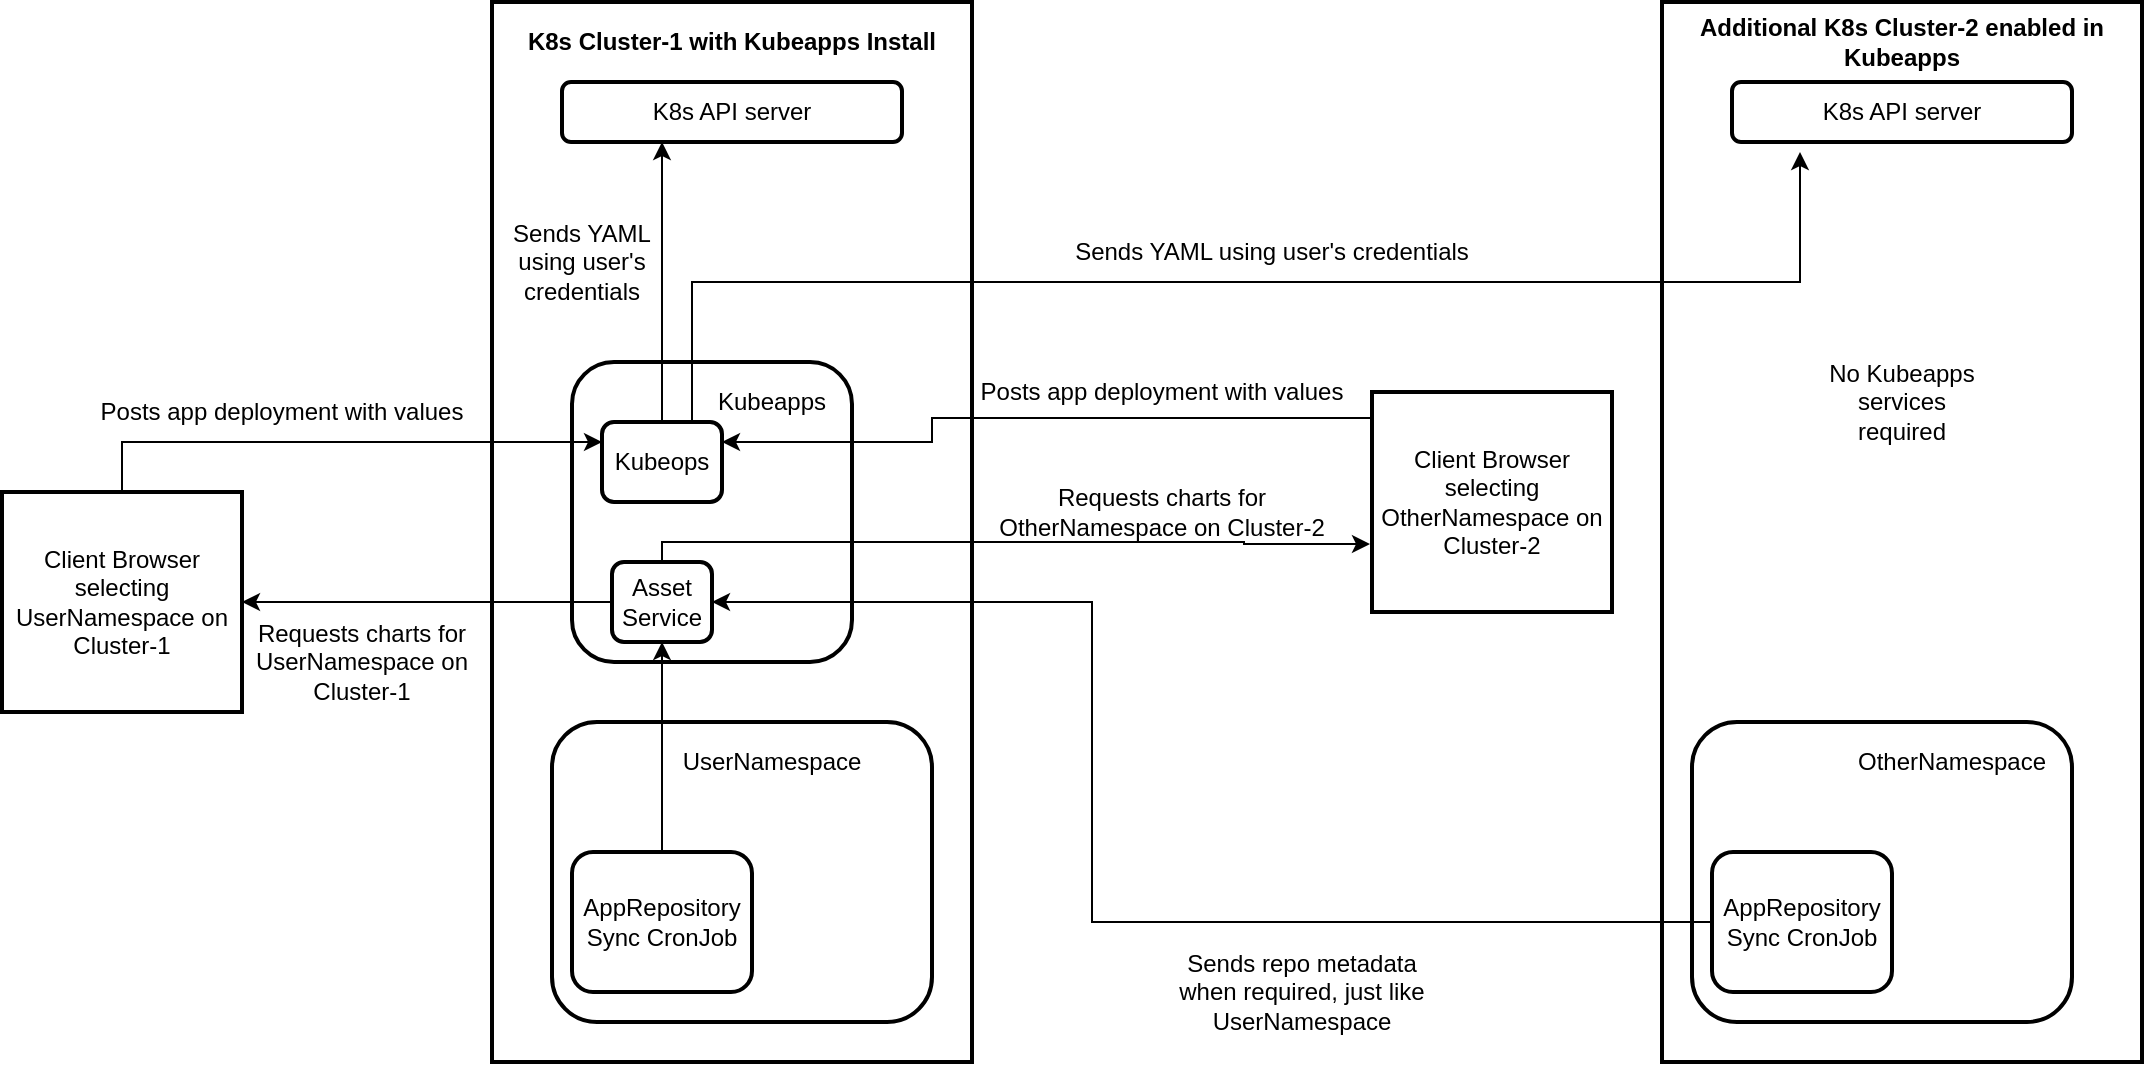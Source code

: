 <mxfile version="13.1.0" type="device"><diagram id="h14SKYnxkYS7HBg96a1r" name="Page-1"><mxGraphModel dx="2864" dy="746" grid="1" gridSize="10" guides="1" tooltips="1" connect="1" arrows="1" fold="1" page="1" pageScale="1" pageWidth="850" pageHeight="1100" math="0" shadow="0"><root><mxCell id="0"/><mxCell id="1" parent="0"/><mxCell id="vAbKi5SRkeRa7JB_KDAj-1" value="" style="rounded=0;whiteSpace=wrap;html=1;strokeWidth=2;" vertex="1" parent="1"><mxGeometry x="140" y="90" width="240" height="530" as="geometry"/></mxCell><mxCell id="vAbKi5SRkeRa7JB_KDAj-2" value="K8s Cluster-1 with Kubeapps Install" style="text;html=1;strokeColor=none;fillColor=none;align=center;verticalAlign=middle;whiteSpace=wrap;rounded=0;fontStyle=1" vertex="1" parent="1"><mxGeometry x="140" y="100" width="240" height="20" as="geometry"/></mxCell><mxCell id="vAbKi5SRkeRa7JB_KDAj-5" value="" style="rounded=1;whiteSpace=wrap;html=1;strokeWidth=2;" vertex="1" parent="1"><mxGeometry x="180" y="270" width="140" height="150" as="geometry"/></mxCell><mxCell id="vAbKi5SRkeRa7JB_KDAj-6" value="Kubeapps" style="text;html=1;strokeColor=none;fillColor=none;align=center;verticalAlign=middle;whiteSpace=wrap;rounded=0;" vertex="1" parent="1"><mxGeometry x="260" y="280" width="40" height="20" as="geometry"/></mxCell><mxCell id="vAbKi5SRkeRa7JB_KDAj-7" value="K8s API server" style="rounded=1;whiteSpace=wrap;html=1;strokeWidth=2;" vertex="1" parent="1"><mxGeometry x="175" y="130" width="170" height="30" as="geometry"/></mxCell><mxCell id="vAbKi5SRkeRa7JB_KDAj-14" style="edgeStyle=orthogonalEdgeStyle;rounded=0;orthogonalLoop=1;jettySize=auto;html=1;" edge="1" parent="1" source="vAbKi5SRkeRa7JB_KDAj-8" target="vAbKi5SRkeRa7JB_KDAj-12"><mxGeometry relative="1" as="geometry"/></mxCell><mxCell id="vAbKi5SRkeRa7JB_KDAj-37" style="edgeStyle=orthogonalEdgeStyle;rounded=0;orthogonalLoop=1;jettySize=auto;html=1;exitX=0.5;exitY=0;exitDx=0;exitDy=0;" edge="1" parent="1" source="vAbKi5SRkeRa7JB_KDAj-8"><mxGeometry relative="1" as="geometry"><mxPoint x="579" y="361" as="targetPoint"/><Array as="points"><mxPoint x="225" y="360"/><mxPoint x="516" y="360"/><mxPoint x="516" y="361"/></Array></mxGeometry></mxCell><mxCell id="vAbKi5SRkeRa7JB_KDAj-8" value="Asset Service" style="rounded=1;whiteSpace=wrap;html=1;strokeWidth=2;" vertex="1" parent="1"><mxGeometry x="200" y="370" width="50" height="40" as="geometry"/></mxCell><mxCell id="vAbKi5SRkeRa7JB_KDAj-25" style="edgeStyle=orthogonalEdgeStyle;rounded=0;orthogonalLoop=1;jettySize=auto;html=1;exitX=0.5;exitY=0;exitDx=0;exitDy=0;" edge="1" parent="1" source="vAbKi5SRkeRa7JB_KDAj-9"><mxGeometry relative="1" as="geometry"><mxPoint x="225" y="160" as="targetPoint"/><Array as="points"><mxPoint x="225" y="160"/></Array></mxGeometry></mxCell><mxCell id="vAbKi5SRkeRa7JB_KDAj-9" value="Kubeops" style="rounded=1;whiteSpace=wrap;html=1;strokeWidth=2;" vertex="1" parent="1"><mxGeometry x="195" y="300" width="60" height="40" as="geometry"/></mxCell><mxCell id="vAbKi5SRkeRa7JB_KDAj-10" value="" style="rounded=1;whiteSpace=wrap;html=1;strokeWidth=2;" vertex="1" parent="1"><mxGeometry x="170" y="450" width="190" height="150" as="geometry"/></mxCell><mxCell id="vAbKi5SRkeRa7JB_KDAj-11" value="&lt;div&gt;UserNamespace&lt;/div&gt;" style="text;html=1;strokeColor=none;fillColor=none;align=center;verticalAlign=middle;whiteSpace=wrap;rounded=0;" vertex="1" parent="1"><mxGeometry x="260" y="460" width="40" height="20" as="geometry"/></mxCell><mxCell id="vAbKi5SRkeRa7JB_KDAj-22" style="edgeStyle=orthogonalEdgeStyle;rounded=0;orthogonalLoop=1;jettySize=auto;html=1;entryX=0;entryY=0.25;entryDx=0;entryDy=0;" edge="1" parent="1" source="vAbKi5SRkeRa7JB_KDAj-12" target="vAbKi5SRkeRa7JB_KDAj-9"><mxGeometry relative="1" as="geometry"><Array as="points"><mxPoint x="-45" y="310"/></Array></mxGeometry></mxCell><mxCell id="vAbKi5SRkeRa7JB_KDAj-12" value="Client Browser selecting UserNamespace on Cluster-1" style="rounded=0;whiteSpace=wrap;html=1;strokeWidth=2;" vertex="1" parent="1"><mxGeometry x="-105" y="335" width="120" height="110" as="geometry"/></mxCell><mxCell id="vAbKi5SRkeRa7JB_KDAj-17" style="edgeStyle=orthogonalEdgeStyle;rounded=0;orthogonalLoop=1;jettySize=auto;html=1;" edge="1" parent="1" source="vAbKi5SRkeRa7JB_KDAj-16" target="vAbKi5SRkeRa7JB_KDAj-8"><mxGeometry relative="1" as="geometry"/></mxCell><mxCell id="vAbKi5SRkeRa7JB_KDAj-16" value="AppRepository Sync CronJob" style="rounded=1;whiteSpace=wrap;html=1;strokeWidth=2;" vertex="1" parent="1"><mxGeometry x="180" y="515" width="90" height="70" as="geometry"/></mxCell><mxCell id="vAbKi5SRkeRa7JB_KDAj-20" value="Requests charts for UserNamespace on Cluster-1" style="text;html=1;strokeColor=none;fillColor=none;align=center;verticalAlign=middle;whiteSpace=wrap;rounded=0;" vertex="1" parent="1"><mxGeometry x="10" y="410" width="130" height="20" as="geometry"/></mxCell><mxCell id="vAbKi5SRkeRa7JB_KDAj-23" value="Posts app deployment with values" style="text;html=1;strokeColor=none;fillColor=none;align=center;verticalAlign=middle;whiteSpace=wrap;rounded=0;" vertex="1" parent="1"><mxGeometry x="-60" y="280" width="190" height="30" as="geometry"/></mxCell><mxCell id="vAbKi5SRkeRa7JB_KDAj-26" value="Sends YAML using user's credentials" style="text;html=1;strokeColor=none;fillColor=none;align=center;verticalAlign=middle;whiteSpace=wrap;rounded=0;" vertex="1" parent="1"><mxGeometry x="140" y="190" width="90" height="60" as="geometry"/></mxCell><mxCell id="vAbKi5SRkeRa7JB_KDAj-27" value="" style="rounded=0;whiteSpace=wrap;html=1;strokeWidth=2;" vertex="1" parent="1"><mxGeometry x="725" y="90" width="240" height="530" as="geometry"/></mxCell><mxCell id="vAbKi5SRkeRa7JB_KDAj-28" value="Additional K8s Cluster-2 enabled in Kubeapps" style="text;html=1;strokeColor=none;fillColor=none;align=center;verticalAlign=middle;whiteSpace=wrap;rounded=0;fontStyle=1" vertex="1" parent="1"><mxGeometry x="720" y="90" width="250" height="40" as="geometry"/></mxCell><mxCell id="vAbKi5SRkeRa7JB_KDAj-29" value="K8s API server" style="rounded=1;whiteSpace=wrap;html=1;strokeWidth=2;" vertex="1" parent="1"><mxGeometry x="760" y="130" width="170" height="30" as="geometry"/></mxCell><mxCell id="vAbKi5SRkeRa7JB_KDAj-39" style="edgeStyle=orthogonalEdgeStyle;rounded=0;orthogonalLoop=1;jettySize=auto;html=1;exitX=0;exitY=0.25;exitDx=0;exitDy=0;entryX=1;entryY=0.25;entryDx=0;entryDy=0;" edge="1" parent="1" source="vAbKi5SRkeRa7JB_KDAj-30" target="vAbKi5SRkeRa7JB_KDAj-9"><mxGeometry relative="1" as="geometry"><Array as="points"><mxPoint x="360" y="298"/><mxPoint x="360" y="310"/></Array></mxGeometry></mxCell><mxCell id="vAbKi5SRkeRa7JB_KDAj-30" value="Client Browser selecting OtherNamespace on Cluster-2" style="rounded=0;whiteSpace=wrap;html=1;strokeWidth=2;" vertex="1" parent="1"><mxGeometry x="580" y="285" width="120" height="110" as="geometry"/></mxCell><mxCell id="vAbKi5SRkeRa7JB_KDAj-31" value="No Kubeapps services required" style="text;html=1;strokeColor=none;fillColor=none;align=center;verticalAlign=middle;whiteSpace=wrap;rounded=0;" vertex="1" parent="1"><mxGeometry x="805" y="260" width="80" height="60" as="geometry"/></mxCell><mxCell id="vAbKi5SRkeRa7JB_KDAj-32" value="" style="rounded=1;whiteSpace=wrap;html=1;strokeWidth=2;" vertex="1" parent="1"><mxGeometry x="740" y="450" width="190" height="150" as="geometry"/></mxCell><mxCell id="vAbKi5SRkeRa7JB_KDAj-35" style="edgeStyle=orthogonalEdgeStyle;rounded=0;orthogonalLoop=1;jettySize=auto;html=1;exitX=0;exitY=0.5;exitDx=0;exitDy=0;entryX=1;entryY=0.5;entryDx=0;entryDy=0;" edge="1" parent="1" source="vAbKi5SRkeRa7JB_KDAj-33" target="vAbKi5SRkeRa7JB_KDAj-8"><mxGeometry relative="1" as="geometry"><Array as="points"><mxPoint x="440" y="550"/><mxPoint x="440" y="390"/></Array></mxGeometry></mxCell><mxCell id="vAbKi5SRkeRa7JB_KDAj-33" value="AppRepository Sync CronJob" style="rounded=1;whiteSpace=wrap;html=1;strokeWidth=2;" vertex="1" parent="1"><mxGeometry x="750" y="515" width="90" height="70" as="geometry"/></mxCell><mxCell id="vAbKi5SRkeRa7JB_KDAj-34" value="OtherNamespace" style="text;html=1;strokeColor=none;fillColor=none;align=center;verticalAlign=middle;whiteSpace=wrap;rounded=0;" vertex="1" parent="1"><mxGeometry x="840" y="460" width="60" height="20" as="geometry"/></mxCell><mxCell id="vAbKi5SRkeRa7JB_KDAj-36" value="Sends repo metadata when required, just like UserNamespace" style="text;html=1;strokeColor=none;fillColor=none;align=center;verticalAlign=middle;whiteSpace=wrap;rounded=0;" vertex="1" parent="1"><mxGeometry x="480" y="550" width="130" height="70" as="geometry"/></mxCell><mxCell id="vAbKi5SRkeRa7JB_KDAj-38" value="Requests charts for OtherNamespace on Cluster-2" style="text;html=1;strokeColor=none;fillColor=none;align=center;verticalAlign=middle;whiteSpace=wrap;rounded=0;" vertex="1" parent="1"><mxGeometry x="380" y="335" width="190" height="20" as="geometry"/></mxCell><mxCell id="vAbKi5SRkeRa7JB_KDAj-40" value="Posts app deployment with values" style="text;html=1;strokeColor=none;fillColor=none;align=center;verticalAlign=middle;whiteSpace=wrap;rounded=0;" vertex="1" parent="1"><mxGeometry x="380" y="270" width="190" height="30" as="geometry"/></mxCell><mxCell id="vAbKi5SRkeRa7JB_KDAj-46" value="Sends YAML using user's credentials" style="text;html=1;strokeColor=none;fillColor=none;align=center;verticalAlign=middle;whiteSpace=wrap;rounded=0;" vertex="1" parent="1"><mxGeometry x="410" y="200" width="240" height="30" as="geometry"/></mxCell><mxCell id="vAbKi5SRkeRa7JB_KDAj-45" style="edgeStyle=orthogonalEdgeStyle;rounded=0;orthogonalLoop=1;jettySize=auto;html=1;exitX=0.75;exitY=0;exitDx=0;exitDy=0;entryX=0.2;entryY=1.167;entryDx=0;entryDy=0;entryPerimeter=0;" edge="1" parent="1" source="vAbKi5SRkeRa7JB_KDAj-9" target="vAbKi5SRkeRa7JB_KDAj-29"><mxGeometry relative="1" as="geometry"/></mxCell></root></mxGraphModel></diagram></mxfile>